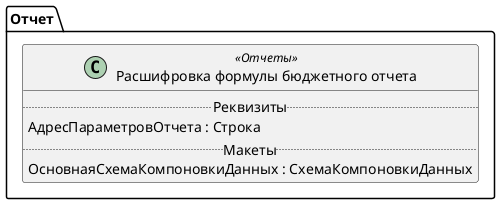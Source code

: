 ﻿@startuml РасшифровкаФормулыБюджетногоОтчета
'!include templates.wsd
'..\include templates.wsd
class Отчет.РасшифровкаФормулыБюджетногоОтчета as "Расшифровка формулы бюджетного отчета" <<Отчеты>>
{
..Реквизиты..
АдресПараметровОтчета : Строка
..Макеты..
ОсновнаяСхемаКомпоновкиДанных : СхемаКомпоновкиДанных
}
@enduml
